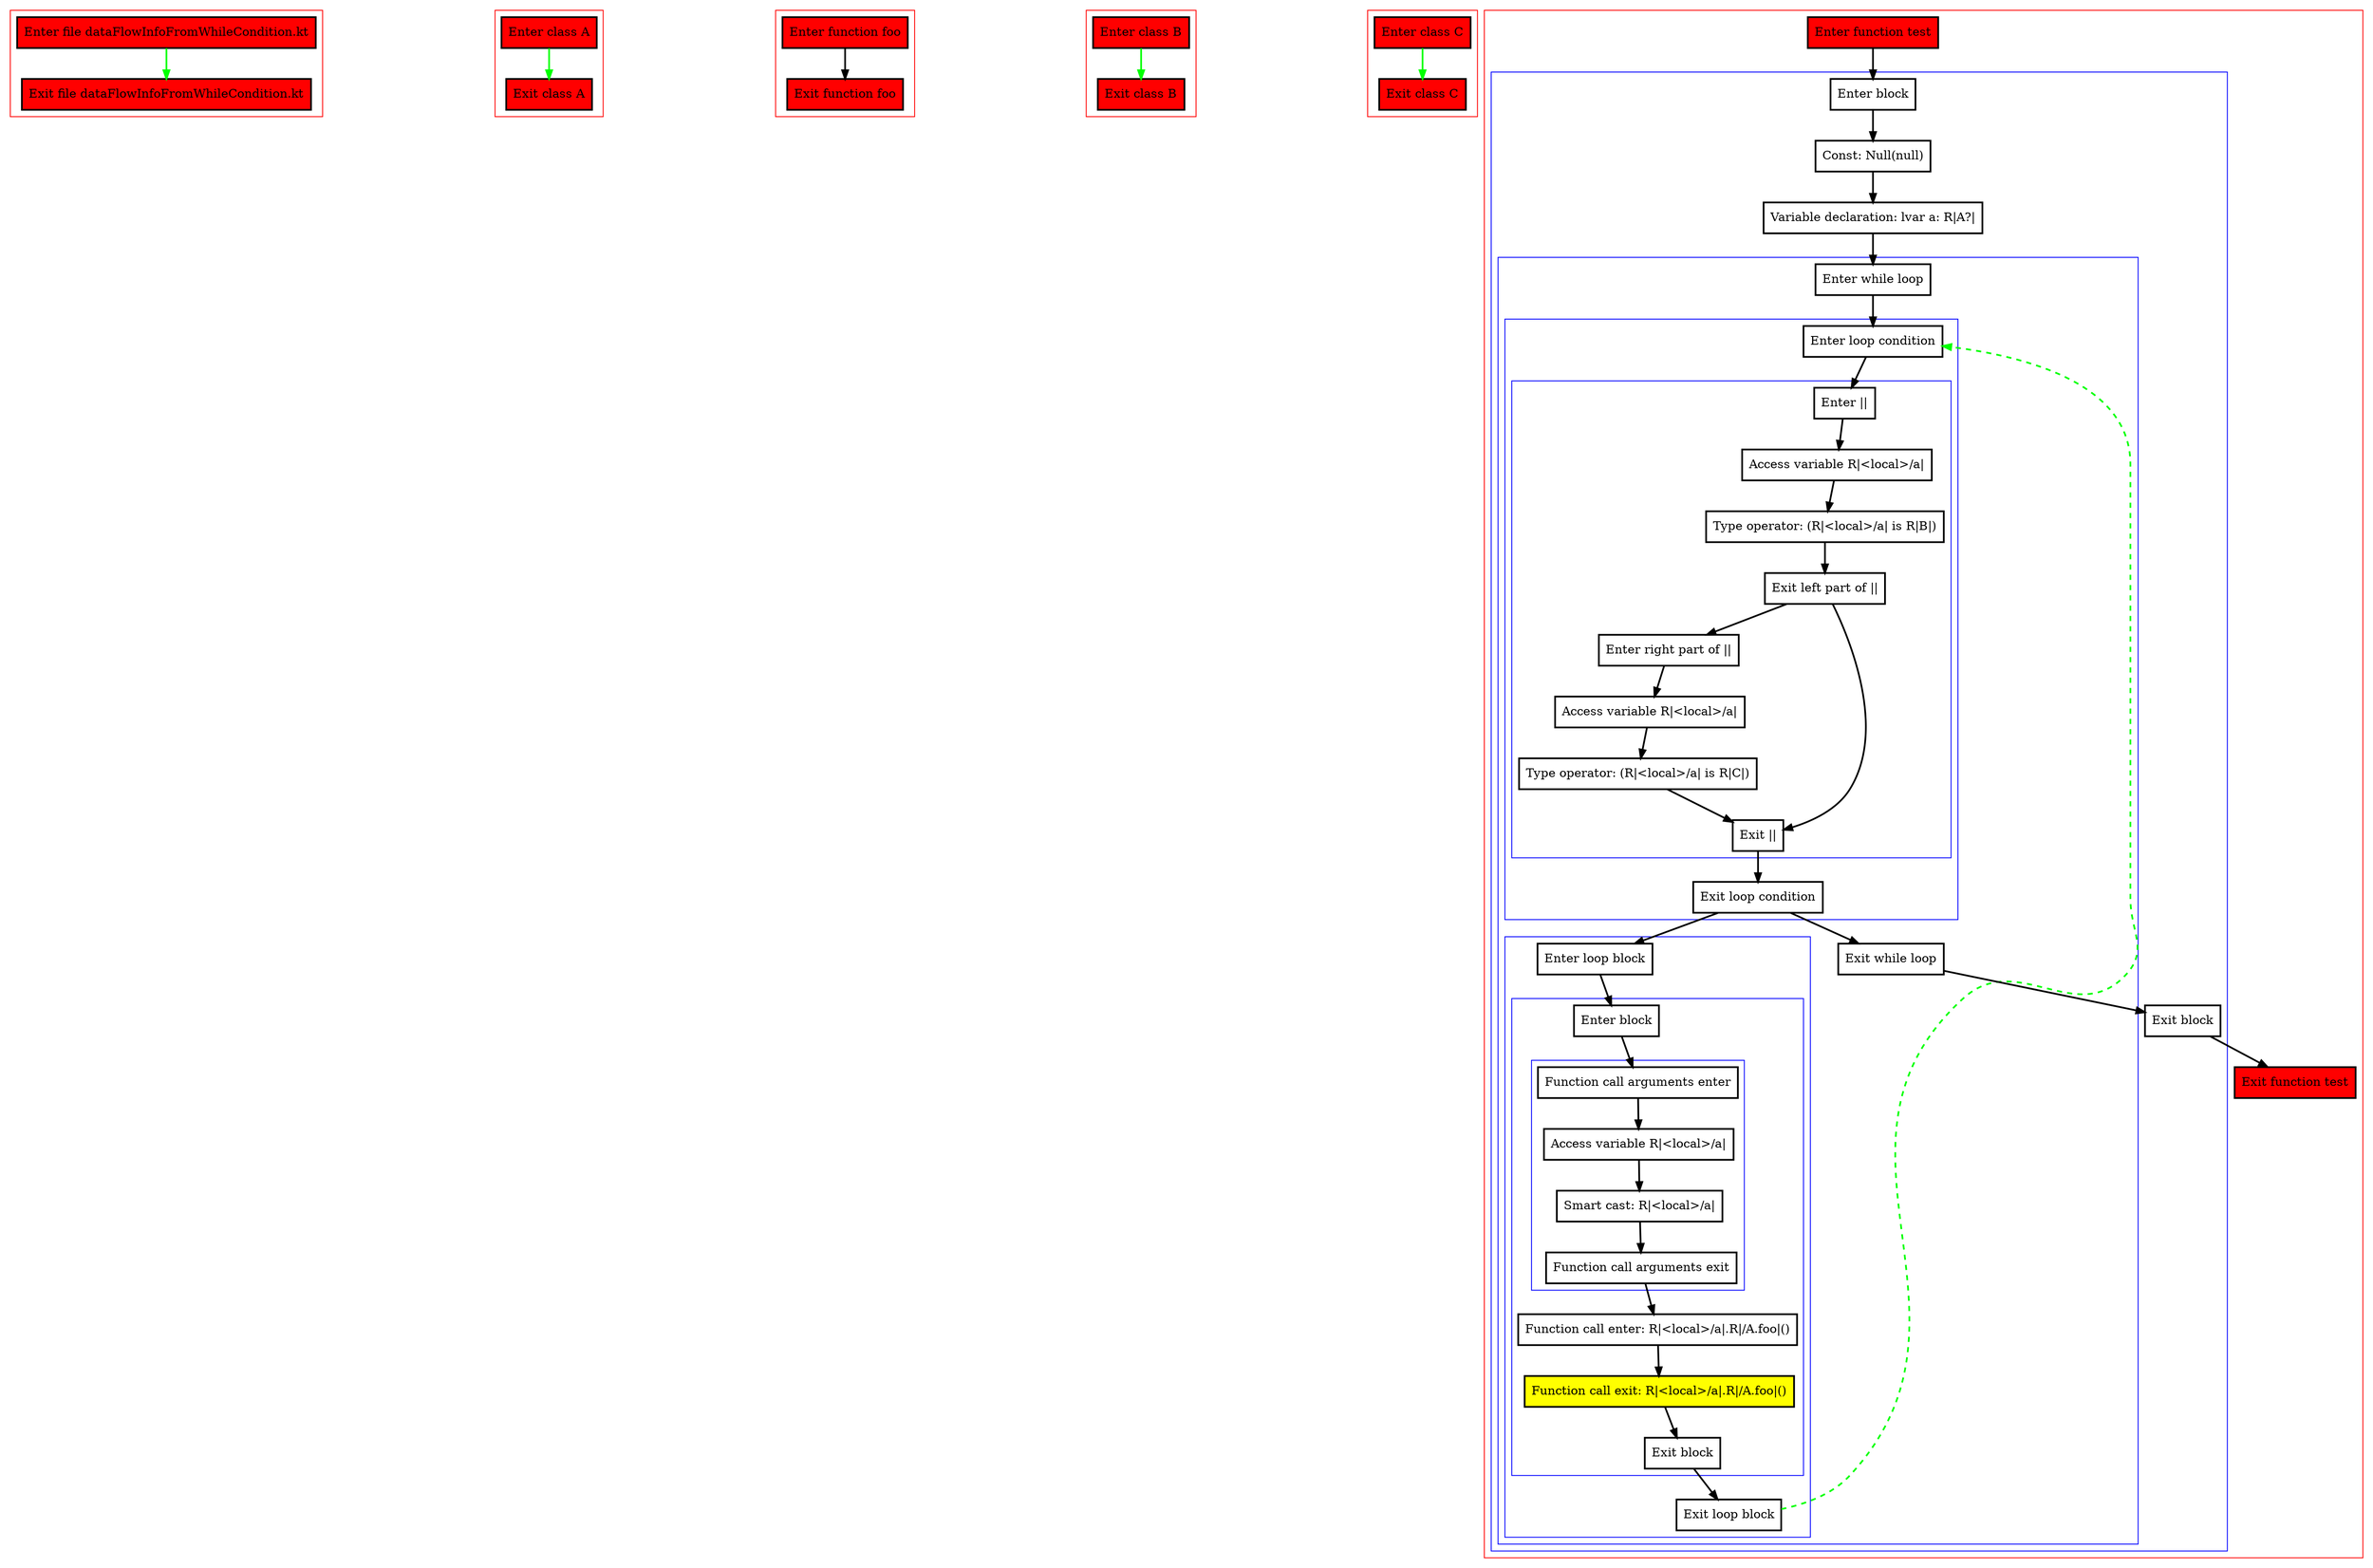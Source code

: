 digraph dataFlowInfoFromWhileCondition_kt {
    graph [nodesep=3]
    node [shape=box penwidth=2]
    edge [penwidth=2]

    subgraph cluster_0 {
        color=red
        0 [label="Enter file dataFlowInfoFromWhileCondition.kt" style="filled" fillcolor=red];
        1 [label="Exit file dataFlowInfoFromWhileCondition.kt" style="filled" fillcolor=red];
    }
    0 -> {1} [color=green];

    subgraph cluster_1 {
        color=red
        2 [label="Enter class A" style="filled" fillcolor=red];
        3 [label="Exit class A" style="filled" fillcolor=red];
    }
    2 -> {3} [color=green];

    subgraph cluster_2 {
        color=red
        4 [label="Enter function foo" style="filled" fillcolor=red];
        5 [label="Exit function foo" style="filled" fillcolor=red];
    }
    4 -> {5};

    subgraph cluster_3 {
        color=red
        6 [label="Enter class B" style="filled" fillcolor=red];
        7 [label="Exit class B" style="filled" fillcolor=red];
    }
    6 -> {7} [color=green];

    subgraph cluster_4 {
        color=red
        8 [label="Enter class C" style="filled" fillcolor=red];
        9 [label="Exit class C" style="filled" fillcolor=red];
    }
    8 -> {9} [color=green];

    subgraph cluster_5 {
        color=red
        10 [label="Enter function test" style="filled" fillcolor=red];
        subgraph cluster_6 {
            color=blue
            11 [label="Enter block"];
            12 [label="Const: Null(null)"];
            13 [label="Variable declaration: lvar a: R|A?|"];
            subgraph cluster_7 {
                color=blue
                14 [label="Enter while loop"];
                subgraph cluster_8 {
                    color=blue
                    15 [label="Enter loop condition"];
                    subgraph cluster_9 {
                        color=blue
                        16 [label="Enter ||"];
                        17 [label="Access variable R|<local>/a|"];
                        18 [label="Type operator: (R|<local>/a| is R|B|)"];
                        19 [label="Exit left part of ||"];
                        20 [label="Enter right part of ||"];
                        21 [label="Access variable R|<local>/a|"];
                        22 [label="Type operator: (R|<local>/a| is R|C|)"];
                        23 [label="Exit ||"];
                    }
                    24 [label="Exit loop condition"];
                }
                subgraph cluster_10 {
                    color=blue
                    25 [label="Enter loop block"];
                    subgraph cluster_11 {
                        color=blue
                        26 [label="Enter block"];
                        subgraph cluster_12 {
                            color=blue
                            27 [label="Function call arguments enter"];
                            28 [label="Access variable R|<local>/a|"];
                            29 [label="Smart cast: R|<local>/a|"];
                            30 [label="Function call arguments exit"];
                        }
                        31 [label="Function call enter: R|<local>/a|.R|/A.foo|()"];
                        32 [label="Function call exit: R|<local>/a|.R|/A.foo|()" style="filled" fillcolor=yellow];
                        33 [label="Exit block"];
                    }
                    34 [label="Exit loop block"];
                }
                35 [label="Exit while loop"];
            }
            36 [label="Exit block"];
        }
        37 [label="Exit function test" style="filled" fillcolor=red];
    }
    10 -> {11};
    11 -> {12};
    12 -> {13};
    13 -> {14};
    14 -> {15};
    15 -> {16};
    16 -> {17};
    17 -> {18};
    18 -> {19};
    19 -> {20 23};
    20 -> {21};
    21 -> {22};
    22 -> {23};
    23 -> {24};
    24 -> {25 35};
    25 -> {26};
    26 -> {27};
    27 -> {28};
    28 -> {29};
    29 -> {30};
    30 -> {31};
    31 -> {32};
    32 -> {33};
    33 -> {34};
    34 -> {15} [color=green style=dashed];
    35 -> {36};
    36 -> {37};

}

